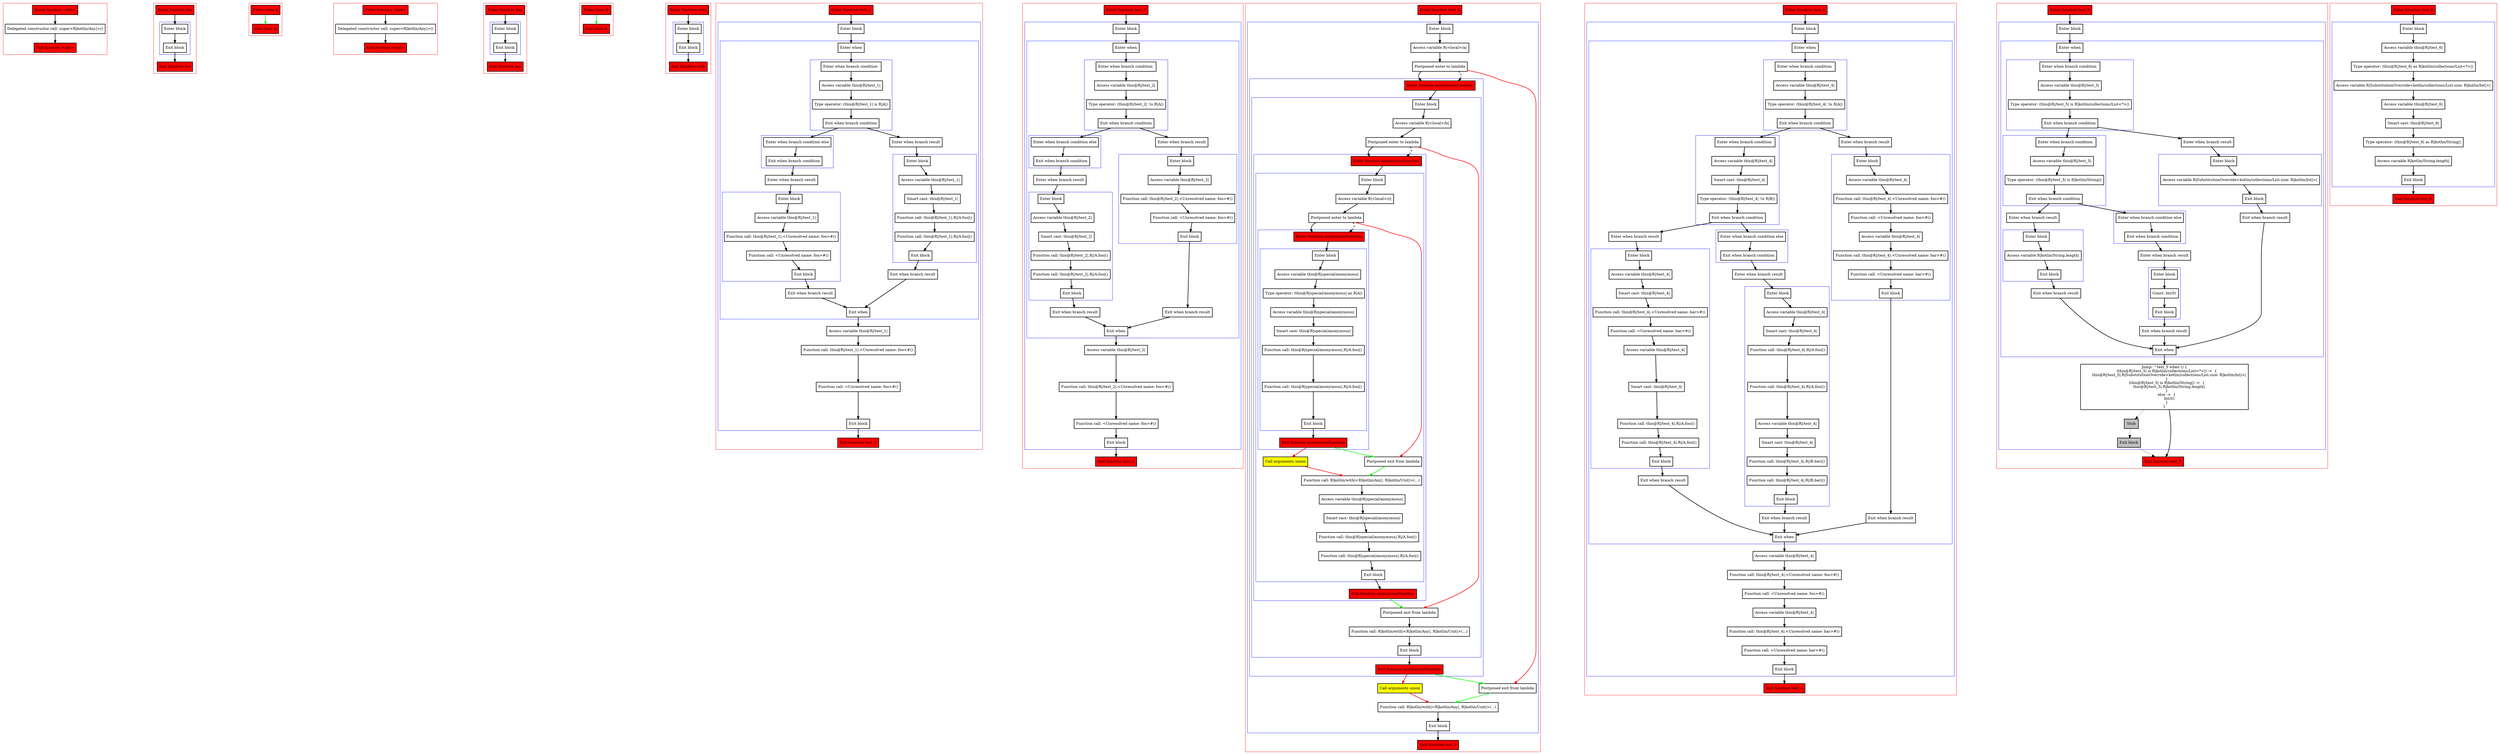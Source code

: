 digraph implicitReceivers_kt {
    graph [nodesep=3]
    node [shape=box penwidth=2]
    edge [penwidth=2]

    subgraph cluster_0 {
        color=red
        0 [label="Enter function <init>" style="filled" fillcolor=red];
        1 [label="Delegated constructor call: super<R|kotlin/Any|>()"];
        2 [label="Exit function <init>" style="filled" fillcolor=red];
    }
    0 -> {1};
    1 -> {2};

    subgraph cluster_1 {
        color=red
        3 [label="Enter function foo" style="filled" fillcolor=red];
        subgraph cluster_2 {
            color=blue
            4 [label="Enter block"];
            5 [label="Exit block"];
        }
        6 [label="Exit function foo" style="filled" fillcolor=red];
    }
    3 -> {4};
    4 -> {5};
    5 -> {6};

    subgraph cluster_3 {
        color=red
        7 [label="Enter class A" style="filled" fillcolor=red];
        8 [label="Exit class A" style="filled" fillcolor=red];
    }
    7 -> {8} [color=green];

    subgraph cluster_4 {
        color=red
        9 [label="Enter function <init>" style="filled" fillcolor=red];
        10 [label="Delegated constructor call: super<R|kotlin/Any|>()"];
        11 [label="Exit function <init>" style="filled" fillcolor=red];
    }
    9 -> {10};
    10 -> {11};

    subgraph cluster_5 {
        color=red
        12 [label="Enter function bar" style="filled" fillcolor=red];
        subgraph cluster_6 {
            color=blue
            13 [label="Enter block"];
            14 [label="Exit block"];
        }
        15 [label="Exit function bar" style="filled" fillcolor=red];
    }
    12 -> {13};
    13 -> {14};
    14 -> {15};

    subgraph cluster_7 {
        color=red
        16 [label="Enter class B" style="filled" fillcolor=red];
        17 [label="Exit class B" style="filled" fillcolor=red];
    }
    16 -> {17} [color=green];

    subgraph cluster_8 {
        color=red
        18 [label="Enter function with" style="filled" fillcolor=red];
        subgraph cluster_9 {
            color=blue
            19 [label="Enter block"];
            20 [label="Exit block"];
        }
        21 [label="Exit function with" style="filled" fillcolor=red];
    }
    18 -> {19};
    19 -> {20};
    20 -> {21};

    subgraph cluster_10 {
        color=red
        22 [label="Enter function test_1" style="filled" fillcolor=red];
        subgraph cluster_11 {
            color=blue
            23 [label="Enter block"];
            subgraph cluster_12 {
                color=blue
                24 [label="Enter when"];
                subgraph cluster_13 {
                    color=blue
                    25 [label="Enter when branch condition "];
                    26 [label="Access variable this@R|/test_1|"];
                    27 [label="Type operator: (this@R|/test_1| is R|A|)"];
                    28 [label="Exit when branch condition"];
                }
                subgraph cluster_14 {
                    color=blue
                    29 [label="Enter when branch condition else"];
                    30 [label="Exit when branch condition"];
                }
                31 [label="Enter when branch result"];
                subgraph cluster_15 {
                    color=blue
                    32 [label="Enter block"];
                    33 [label="Access variable this@R|/test_1|"];
                    34 [label="Function call: this@R|/test_1|.<Unresolved name: foo>#()"];
                    35 [label="Function call: <Unresolved name: foo>#()"];
                    36 [label="Exit block"];
                }
                37 [label="Exit when branch result"];
                38 [label="Enter when branch result"];
                subgraph cluster_16 {
                    color=blue
                    39 [label="Enter block"];
                    40 [label="Access variable this@R|/test_1|"];
                    41 [label="Smart cast: this@R|/test_1|"];
                    42 [label="Function call: this@R|/test_1|.R|/A.foo|()"];
                    43 [label="Function call: this@R|/test_1|.R|/A.foo|()"];
                    44 [label="Exit block"];
                }
                45 [label="Exit when branch result"];
                46 [label="Exit when"];
            }
            47 [label="Access variable this@R|/test_1|"];
            48 [label="Function call: this@R|/test_1|.<Unresolved name: foo>#()"];
            49 [label="Function call: <Unresolved name: foo>#()"];
            50 [label="Exit block"];
        }
        51 [label="Exit function test_1" style="filled" fillcolor=red];
    }
    22 -> {23};
    23 -> {24};
    24 -> {25};
    25 -> {26};
    26 -> {27};
    27 -> {28};
    28 -> {38 29};
    29 -> {30};
    30 -> {31};
    31 -> {32};
    32 -> {33};
    33 -> {34};
    34 -> {35};
    35 -> {36};
    36 -> {37};
    37 -> {46};
    38 -> {39};
    39 -> {40};
    40 -> {41};
    41 -> {42};
    42 -> {43};
    43 -> {44};
    44 -> {45};
    45 -> {46};
    46 -> {47};
    47 -> {48};
    48 -> {49};
    49 -> {50};
    50 -> {51};

    subgraph cluster_17 {
        color=red
        52 [label="Enter function test_2" style="filled" fillcolor=red];
        subgraph cluster_18 {
            color=blue
            53 [label="Enter block"];
            subgraph cluster_19 {
                color=blue
                54 [label="Enter when"];
                subgraph cluster_20 {
                    color=blue
                    55 [label="Enter when branch condition "];
                    56 [label="Access variable this@R|/test_2|"];
                    57 [label="Type operator: (this@R|/test_2| !is R|A|)"];
                    58 [label="Exit when branch condition"];
                }
                subgraph cluster_21 {
                    color=blue
                    59 [label="Enter when branch condition else"];
                    60 [label="Exit when branch condition"];
                }
                61 [label="Enter when branch result"];
                subgraph cluster_22 {
                    color=blue
                    62 [label="Enter block"];
                    63 [label="Access variable this@R|/test_2|"];
                    64 [label="Smart cast: this@R|/test_2|"];
                    65 [label="Function call: this@R|/test_2|.R|/A.foo|()"];
                    66 [label="Function call: this@R|/test_2|.R|/A.foo|()"];
                    67 [label="Exit block"];
                }
                68 [label="Exit when branch result"];
                69 [label="Enter when branch result"];
                subgraph cluster_23 {
                    color=blue
                    70 [label="Enter block"];
                    71 [label="Access variable this@R|/test_2|"];
                    72 [label="Function call: this@R|/test_2|.<Unresolved name: foo>#()"];
                    73 [label="Function call: <Unresolved name: foo>#()"];
                    74 [label="Exit block"];
                }
                75 [label="Exit when branch result"];
                76 [label="Exit when"];
            }
            77 [label="Access variable this@R|/test_2|"];
            78 [label="Function call: this@R|/test_2|.<Unresolved name: foo>#()"];
            79 [label="Function call: <Unresolved name: foo>#()"];
            80 [label="Exit block"];
        }
        81 [label="Exit function test_2" style="filled" fillcolor=red];
    }
    52 -> {53};
    53 -> {54};
    54 -> {55};
    55 -> {56};
    56 -> {57};
    57 -> {58};
    58 -> {69 59};
    59 -> {60};
    60 -> {61};
    61 -> {62};
    62 -> {63};
    63 -> {64};
    64 -> {65};
    65 -> {66};
    66 -> {67};
    67 -> {68};
    68 -> {76};
    69 -> {70};
    70 -> {71};
    71 -> {72};
    72 -> {73};
    73 -> {74};
    74 -> {75};
    75 -> {76};
    76 -> {77};
    77 -> {78};
    78 -> {79};
    79 -> {80};
    80 -> {81};

    subgraph cluster_24 {
        color=red
        82 [label="Enter function test_3" style="filled" fillcolor=red];
        subgraph cluster_25 {
            color=blue
            83 [label="Enter block"];
            84 [label="Access variable R|<local>/a|"];
            85 [label="Postponed enter to lambda"];
            subgraph cluster_26 {
                color=blue
                91 [label="Enter function anonymousFunction" style="filled" fillcolor=red];
                subgraph cluster_27 {
                    color=blue
                    92 [label="Enter block"];
                    93 [label="Access variable R|<local>/b|"];
                    94 [label="Postponed enter to lambda"];
                    subgraph cluster_28 {
                        color=blue
                        99 [label="Enter function anonymousFunction" style="filled" fillcolor=red];
                        subgraph cluster_29 {
                            color=blue
                            100 [label="Enter block"];
                            101 [label="Access variable R|<local>/c|"];
                            102 [label="Postponed enter to lambda"];
                            subgraph cluster_30 {
                                color=blue
                                112 [label="Enter function anonymousFunction" style="filled" fillcolor=red];
                                subgraph cluster_31 {
                                    color=blue
                                    113 [label="Enter block"];
                                    114 [label="Access variable this@R|special/anonymous|"];
                                    115 [label="Type operator: (this@R|special/anonymous| as R|A|)"];
                                    116 [label="Access variable this@R|special/anonymous|"];
                                    117 [label="Smart cast: this@R|special/anonymous|"];
                                    118 [label="Function call: this@R|special/anonymous|.R|/A.foo|()"];
                                    119 [label="Function call: this@R|special/anonymous|.R|/A.foo|()"];
                                    120 [label="Exit block"];
                                }
                                121 [label="Exit function anonymousFunction" style="filled" fillcolor=red];
                            }
                            103 [label="Call arguments union" style="filled" fillcolor=yellow];
                            104 [label="Postponed exit from lambda"];
                            105 [label="Function call: R|kotlin/with|<R|kotlin/Any|, R|kotlin/Unit|>(...)"];
                            106 [label="Access variable this@R|special/anonymous|"];
                            107 [label="Smart cast: this@R|special/anonymous|"];
                            108 [label="Function call: this@R|special/anonymous|.R|/A.foo|()"];
                            109 [label="Function call: this@R|special/anonymous|.R|/A.foo|()"];
                            110 [label="Exit block"];
                        }
                        111 [label="Exit function anonymousFunction" style="filled" fillcolor=red];
                    }
                    95 [label="Postponed exit from lambda"];
                    96 [label="Function call: R|kotlin/with|<R|kotlin/Any|, R|kotlin/Unit|>(...)"];
                    97 [label="Exit block"];
                }
                98 [label="Exit function anonymousFunction" style="filled" fillcolor=red];
            }
            86 [label="Call arguments union" style="filled" fillcolor=yellow];
            87 [label="Postponed exit from lambda"];
            88 [label="Function call: R|kotlin/with|<R|kotlin/Any|, R|kotlin/Unit|>(...)"];
            89 [label="Exit block"];
        }
        90 [label="Exit function test_3" style="filled" fillcolor=red];
    }
    82 -> {83};
    83 -> {84};
    84 -> {85};
    85 -> {91};
    85 -> {87} [color=red];
    85 -> {91} [style=dashed];
    86 -> {88} [color=red];
    87 -> {88} [color=green];
    88 -> {89};
    89 -> {90};
    91 -> {92};
    92 -> {93};
    93 -> {94};
    94 -> {99};
    94 -> {95} [color=red];
    94 -> {99} [style=dashed];
    95 -> {96};
    96 -> {97};
    97 -> {98};
    98 -> {86} [color=red];
    98 -> {87} [color=green];
    99 -> {100};
    100 -> {101};
    101 -> {102};
    102 -> {112};
    102 -> {104} [color=red];
    102 -> {112} [style=dashed];
    103 -> {105} [color=red];
    104 -> {105} [color=green];
    105 -> {106};
    106 -> {107};
    107 -> {108};
    108 -> {109};
    109 -> {110};
    110 -> {111};
    111 -> {95} [color=green];
    112 -> {113};
    113 -> {114};
    114 -> {115};
    115 -> {116};
    116 -> {117};
    117 -> {118};
    118 -> {119};
    119 -> {120};
    120 -> {121};
    121 -> {103} [color=red];
    121 -> {104} [color=green];

    subgraph cluster_32 {
        color=red
        122 [label="Enter function test_4" style="filled" fillcolor=red];
        subgraph cluster_33 {
            color=blue
            123 [label="Enter block"];
            subgraph cluster_34 {
                color=blue
                124 [label="Enter when"];
                subgraph cluster_35 {
                    color=blue
                    125 [label="Enter when branch condition "];
                    126 [label="Access variable this@R|/test_4|"];
                    127 [label="Type operator: (this@R|/test_4| !is R|A|)"];
                    128 [label="Exit when branch condition"];
                }
                subgraph cluster_36 {
                    color=blue
                    129 [label="Enter when branch condition "];
                    130 [label="Access variable this@R|/test_4|"];
                    131 [label="Smart cast: this@R|/test_4|"];
                    132 [label="Type operator: (this@R|/test_4| !is R|B|)"];
                    133 [label="Exit when branch condition"];
                }
                subgraph cluster_37 {
                    color=blue
                    134 [label="Enter when branch condition else"];
                    135 [label="Exit when branch condition"];
                }
                136 [label="Enter when branch result"];
                subgraph cluster_38 {
                    color=blue
                    137 [label="Enter block"];
                    138 [label="Access variable this@R|/test_4|"];
                    139 [label="Smart cast: this@R|/test_4|"];
                    140 [label="Function call: this@R|/test_4|.R|/A.foo|()"];
                    141 [label="Function call: this@R|/test_4|.R|/A.foo|()"];
                    142 [label="Access variable this@R|/test_4|"];
                    143 [label="Smart cast: this@R|/test_4|"];
                    144 [label="Function call: this@R|/test_4|.R|/B.bar|()"];
                    145 [label="Function call: this@R|/test_4|.R|/B.bar|()"];
                    146 [label="Exit block"];
                }
                147 [label="Exit when branch result"];
                148 [label="Enter when branch result"];
                subgraph cluster_39 {
                    color=blue
                    149 [label="Enter block"];
                    150 [label="Access variable this@R|/test_4|"];
                    151 [label="Smart cast: this@R|/test_4|"];
                    152 [label="Function call: this@R|/test_4|.<Unresolved name: bar>#()"];
                    153 [label="Function call: <Unresolved name: bar>#()"];
                    154 [label="Access variable this@R|/test_4|"];
                    155 [label="Smart cast: this@R|/test_4|"];
                    156 [label="Function call: this@R|/test_4|.R|/A.foo|()"];
                    157 [label="Function call: this@R|/test_4|.R|/A.foo|()"];
                    158 [label="Exit block"];
                }
                159 [label="Exit when branch result"];
                160 [label="Enter when branch result"];
                subgraph cluster_40 {
                    color=blue
                    161 [label="Enter block"];
                    162 [label="Access variable this@R|/test_4|"];
                    163 [label="Function call: this@R|/test_4|.<Unresolved name: foo>#()"];
                    164 [label="Function call: <Unresolved name: foo>#()"];
                    165 [label="Access variable this@R|/test_4|"];
                    166 [label="Function call: this@R|/test_4|.<Unresolved name: bar>#()"];
                    167 [label="Function call: <Unresolved name: bar>#()"];
                    168 [label="Exit block"];
                }
                169 [label="Exit when branch result"];
                170 [label="Exit when"];
            }
            171 [label="Access variable this@R|/test_4|"];
            172 [label="Function call: this@R|/test_4|.<Unresolved name: foo>#()"];
            173 [label="Function call: <Unresolved name: foo>#()"];
            174 [label="Access variable this@R|/test_4|"];
            175 [label="Function call: this@R|/test_4|.<Unresolved name: bar>#()"];
            176 [label="Function call: <Unresolved name: bar>#()"];
            177 [label="Exit block"];
        }
        178 [label="Exit function test_4" style="filled" fillcolor=red];
    }
    122 -> {123};
    123 -> {124};
    124 -> {125};
    125 -> {126};
    126 -> {127};
    127 -> {128};
    128 -> {160 129};
    129 -> {130};
    130 -> {131};
    131 -> {132};
    132 -> {133};
    133 -> {148 134};
    134 -> {135};
    135 -> {136};
    136 -> {137};
    137 -> {138};
    138 -> {139};
    139 -> {140};
    140 -> {141};
    141 -> {142};
    142 -> {143};
    143 -> {144};
    144 -> {145};
    145 -> {146};
    146 -> {147};
    147 -> {170};
    148 -> {149};
    149 -> {150};
    150 -> {151};
    151 -> {152};
    152 -> {153};
    153 -> {154};
    154 -> {155};
    155 -> {156};
    156 -> {157};
    157 -> {158};
    158 -> {159};
    159 -> {170};
    160 -> {161};
    161 -> {162};
    162 -> {163};
    163 -> {164};
    164 -> {165};
    165 -> {166};
    166 -> {167};
    167 -> {168};
    168 -> {169};
    169 -> {170};
    170 -> {171};
    171 -> {172};
    172 -> {173};
    173 -> {174};
    174 -> {175};
    175 -> {176};
    176 -> {177};
    177 -> {178};

    subgraph cluster_41 {
        color=red
        179 [label="Enter function test_5" style="filled" fillcolor=red];
        subgraph cluster_42 {
            color=blue
            180 [label="Enter block"];
            subgraph cluster_43 {
                color=blue
                181 [label="Enter when"];
                subgraph cluster_44 {
                    color=blue
                    182 [label="Enter when branch condition "];
                    183 [label="Access variable this@R|/test_5|"];
                    184 [label="Type operator: (this@R|/test_5| is R|kotlin/collections/List<*>|)"];
                    185 [label="Exit when branch condition"];
                }
                subgraph cluster_45 {
                    color=blue
                    186 [label="Enter when branch condition "];
                    187 [label="Access variable this@R|/test_5|"];
                    188 [label="Type operator: (this@R|/test_5| is R|kotlin/String|)"];
                    189 [label="Exit when branch condition"];
                }
                subgraph cluster_46 {
                    color=blue
                    190 [label="Enter when branch condition else"];
                    191 [label="Exit when branch condition"];
                }
                192 [label="Enter when branch result"];
                subgraph cluster_47 {
                    color=blue
                    193 [label="Enter block"];
                    194 [label="Const: Int(0)"];
                    195 [label="Exit block"];
                }
                196 [label="Exit when branch result"];
                197 [label="Enter when branch result"];
                subgraph cluster_48 {
                    color=blue
                    198 [label="Enter block"];
                    199 [label="Access variable R|kotlin/String.length|"];
                    200 [label="Exit block"];
                }
                201 [label="Exit when branch result"];
                202 [label="Enter when branch result"];
                subgraph cluster_49 {
                    color=blue
                    203 [label="Enter block"];
                    204 [label="Access variable R|SubstitutionOverride<kotlin/collections/List.size: R|kotlin/Int|>|"];
                    205 [label="Exit block"];
                }
                206 [label="Exit when branch result"];
                207 [label="Exit when"];
            }
            208 [label="Jump: ^test_5 when () {
    (this@R|/test_5| is R|kotlin/collections/List<*>|) ->  {
        this@R|/test_5|.R|SubstitutionOverride<kotlin/collections/List.size: R|kotlin/Int|>|
    }
    (this@R|/test_5| is R|kotlin/String|) ->  {
        this@R|/test_5|.R|kotlin/String.length|
    }
    else ->  {
        Int(0)
    }
}
"];
            209 [label="Stub" style="filled" fillcolor=gray];
            210 [label="Exit block" style="filled" fillcolor=gray];
        }
        211 [label="Exit function test_5" style="filled" fillcolor=red];
    }
    179 -> {180};
    180 -> {181};
    181 -> {182};
    182 -> {183};
    183 -> {184};
    184 -> {185};
    185 -> {202 186};
    186 -> {187};
    187 -> {188};
    188 -> {189};
    189 -> {197 190};
    190 -> {191};
    191 -> {192};
    192 -> {193};
    193 -> {194};
    194 -> {195};
    195 -> {196};
    196 -> {207};
    197 -> {198};
    198 -> {199};
    199 -> {200};
    200 -> {201};
    201 -> {207};
    202 -> {203};
    203 -> {204};
    204 -> {205};
    205 -> {206};
    206 -> {207};
    207 -> {208};
    208 -> {211};
    208 -> {209} [style=dotted];
    209 -> {210} [style=dotted];
    210 -> {211} [style=dotted];

    subgraph cluster_50 {
        color=red
        212 [label="Enter function test_6" style="filled" fillcolor=red];
        subgraph cluster_51 {
            color=blue
            213 [label="Enter block"];
            214 [label="Access variable this@R|/test_6|"];
            215 [label="Type operator: (this@R|/test_6| as R|kotlin/collections/List<*>|)"];
            216 [label="Access variable R|SubstitutionOverride<kotlin/collections/List.size: R|kotlin/Int|>|"];
            217 [label="Access variable this@R|/test_6|"];
            218 [label="Smart cast: this@R|/test_6|"];
            219 [label="Type operator: (this@R|/test_6| as R|kotlin/String|)"];
            220 [label="Access variable R|kotlin/String.length|"];
            221 [label="Exit block"];
        }
        222 [label="Exit function test_6" style="filled" fillcolor=red];
    }
    212 -> {213};
    213 -> {214};
    214 -> {215};
    215 -> {216};
    216 -> {217};
    217 -> {218};
    218 -> {219};
    219 -> {220};
    220 -> {221};
    221 -> {222};

}
